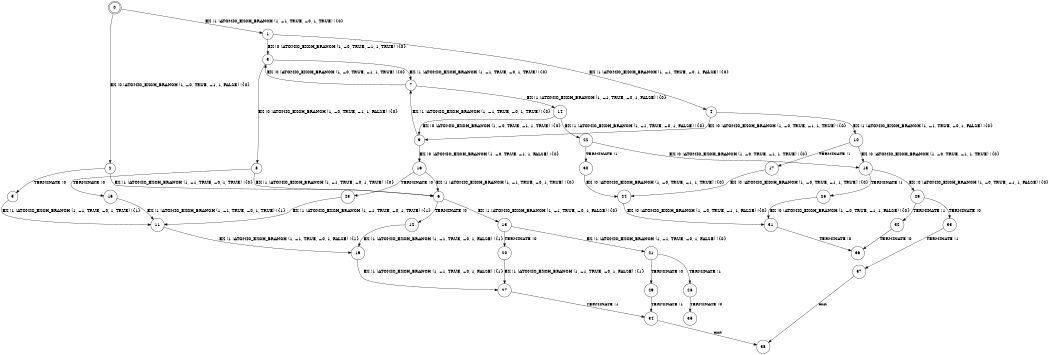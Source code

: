 digraph BCG {
size = "7, 10.5";
center = TRUE;
node [shape = circle];
0 [peripheries = 2];
0 -> 1 [label = "EX !1 !ATOMIC_EXCH_BRANCH (1, +1, TRUE, +0, 1, TRUE) !{0}"];
0 -> 2 [label = "EX !0 !ATOMIC_EXCH_BRANCH (1, +0, TRUE, +1, 1, FALSE) !{0}"];
1 -> 3 [label = "EX !0 !ATOMIC_EXCH_BRANCH (1, +0, TRUE, +1, 1, TRUE) !{0}"];
1 -> 4 [label = "EX !1 !ATOMIC_EXCH_BRANCH (1, +1, TRUE, +0, 1, FALSE) !{0}"];
2 -> 5 [label = "TERMINATE !0"];
2 -> 6 [label = "EX !1 !ATOMIC_EXCH_BRANCH (1, +1, TRUE, +0, 1, TRUE) !{0}"];
3 -> 7 [label = "EX !1 !ATOMIC_EXCH_BRANCH (1, +1, TRUE, +0, 1, TRUE) !{0}"];
3 -> 8 [label = "EX !0 !ATOMIC_EXCH_BRANCH (1, +0, TRUE, +1, 1, FALSE) !{0}"];
4 -> 9 [label = "EX !0 !ATOMIC_EXCH_BRANCH (1, +0, TRUE, +1, 1, TRUE) !{0}"];
4 -> 10 [label = "EX !1 !ATOMIC_EXCH_BRANCH (1, +1, TRUE, +0, 1, FALSE) !{0}"];
5 -> 11 [label = "EX !1 !ATOMIC_EXCH_BRANCH (1, +1, TRUE, +0, 1, TRUE) !{1}"];
6 -> 12 [label = "TERMINATE !0"];
6 -> 13 [label = "EX !1 !ATOMIC_EXCH_BRANCH (1, +1, TRUE, +0, 1, FALSE) !{0}"];
7 -> 14 [label = "EX !1 !ATOMIC_EXCH_BRANCH (1, +1, TRUE, +0, 1, FALSE) !{0}"];
7 -> 3 [label = "EX !0 !ATOMIC_EXCH_BRANCH (1, +0, TRUE, +1, 1, TRUE) !{0}"];
8 -> 15 [label = "TERMINATE !0"];
8 -> 6 [label = "EX !1 !ATOMIC_EXCH_BRANCH (1, +1, TRUE, +0, 1, TRUE) !{0}"];
9 -> 7 [label = "EX !1 !ATOMIC_EXCH_BRANCH (1, +1, TRUE, +0, 1, TRUE) !{0}"];
9 -> 16 [label = "EX !0 !ATOMIC_EXCH_BRANCH (1, +0, TRUE, +1, 1, FALSE) !{0}"];
10 -> 17 [label = "TERMINATE !1"];
10 -> 18 [label = "EX !0 !ATOMIC_EXCH_BRANCH (1, +0, TRUE, +1, 1, TRUE) !{0}"];
11 -> 19 [label = "EX !1 !ATOMIC_EXCH_BRANCH (1, +1, TRUE, +0, 1, FALSE) !{1}"];
12 -> 19 [label = "EX !1 !ATOMIC_EXCH_BRANCH (1, +1, TRUE, +0, 1, FALSE) !{1}"];
13 -> 20 [label = "TERMINATE !0"];
13 -> 21 [label = "EX !1 !ATOMIC_EXCH_BRANCH (1, +1, TRUE, +0, 1, FALSE) !{0}"];
14 -> 22 [label = "EX !1 !ATOMIC_EXCH_BRANCH (1, +1, TRUE, +0, 1, FALSE) !{0}"];
14 -> 9 [label = "EX !0 !ATOMIC_EXCH_BRANCH (1, +0, TRUE, +1, 1, TRUE) !{0}"];
15 -> 11 [label = "EX !1 !ATOMIC_EXCH_BRANCH (1, +1, TRUE, +0, 1, TRUE) !{1}"];
16 -> 23 [label = "TERMINATE !0"];
16 -> 6 [label = "EX !1 !ATOMIC_EXCH_BRANCH (1, +1, TRUE, +0, 1, TRUE) !{0}"];
17 -> 24 [label = "EX !0 !ATOMIC_EXCH_BRANCH (1, +0, TRUE, +1, 1, TRUE) !{0}"];
18 -> 25 [label = "TERMINATE !1"];
18 -> 26 [label = "EX !0 !ATOMIC_EXCH_BRANCH (1, +0, TRUE, +1, 1, FALSE) !{0}"];
19 -> 27 [label = "EX !1 !ATOMIC_EXCH_BRANCH (1, +1, TRUE, +0, 1, FALSE) !{1}"];
20 -> 27 [label = "EX !1 !ATOMIC_EXCH_BRANCH (1, +1, TRUE, +0, 1, FALSE) !{1}"];
21 -> 28 [label = "TERMINATE !1"];
21 -> 29 [label = "TERMINATE !0"];
22 -> 30 [label = "TERMINATE !1"];
22 -> 18 [label = "EX !0 !ATOMIC_EXCH_BRANCH (1, +0, TRUE, +1, 1, TRUE) !{0}"];
23 -> 11 [label = "EX !1 !ATOMIC_EXCH_BRANCH (1, +1, TRUE, +0, 1, TRUE) !{1}"];
24 -> 31 [label = "EX !0 !ATOMIC_EXCH_BRANCH (1, +0, TRUE, +1, 1, FALSE) !{0}"];
25 -> 31 [label = "EX !0 !ATOMIC_EXCH_BRANCH (1, +0, TRUE, +1, 1, FALSE) !{0}"];
26 -> 32 [label = "TERMINATE !1"];
26 -> 33 [label = "TERMINATE !0"];
27 -> 34 [label = "TERMINATE !1"];
28 -> 35 [label = "TERMINATE !0"];
29 -> 34 [label = "TERMINATE !1"];
30 -> 24 [label = "EX !0 !ATOMIC_EXCH_BRANCH (1, +0, TRUE, +1, 1, TRUE) !{0}"];
31 -> 36 [label = "TERMINATE !0"];
32 -> 36 [label = "TERMINATE !0"];
33 -> 37 [label = "TERMINATE !1"];
34 -> 38 [label = "exit"];
37 -> 38 [label = "exit"];
}
